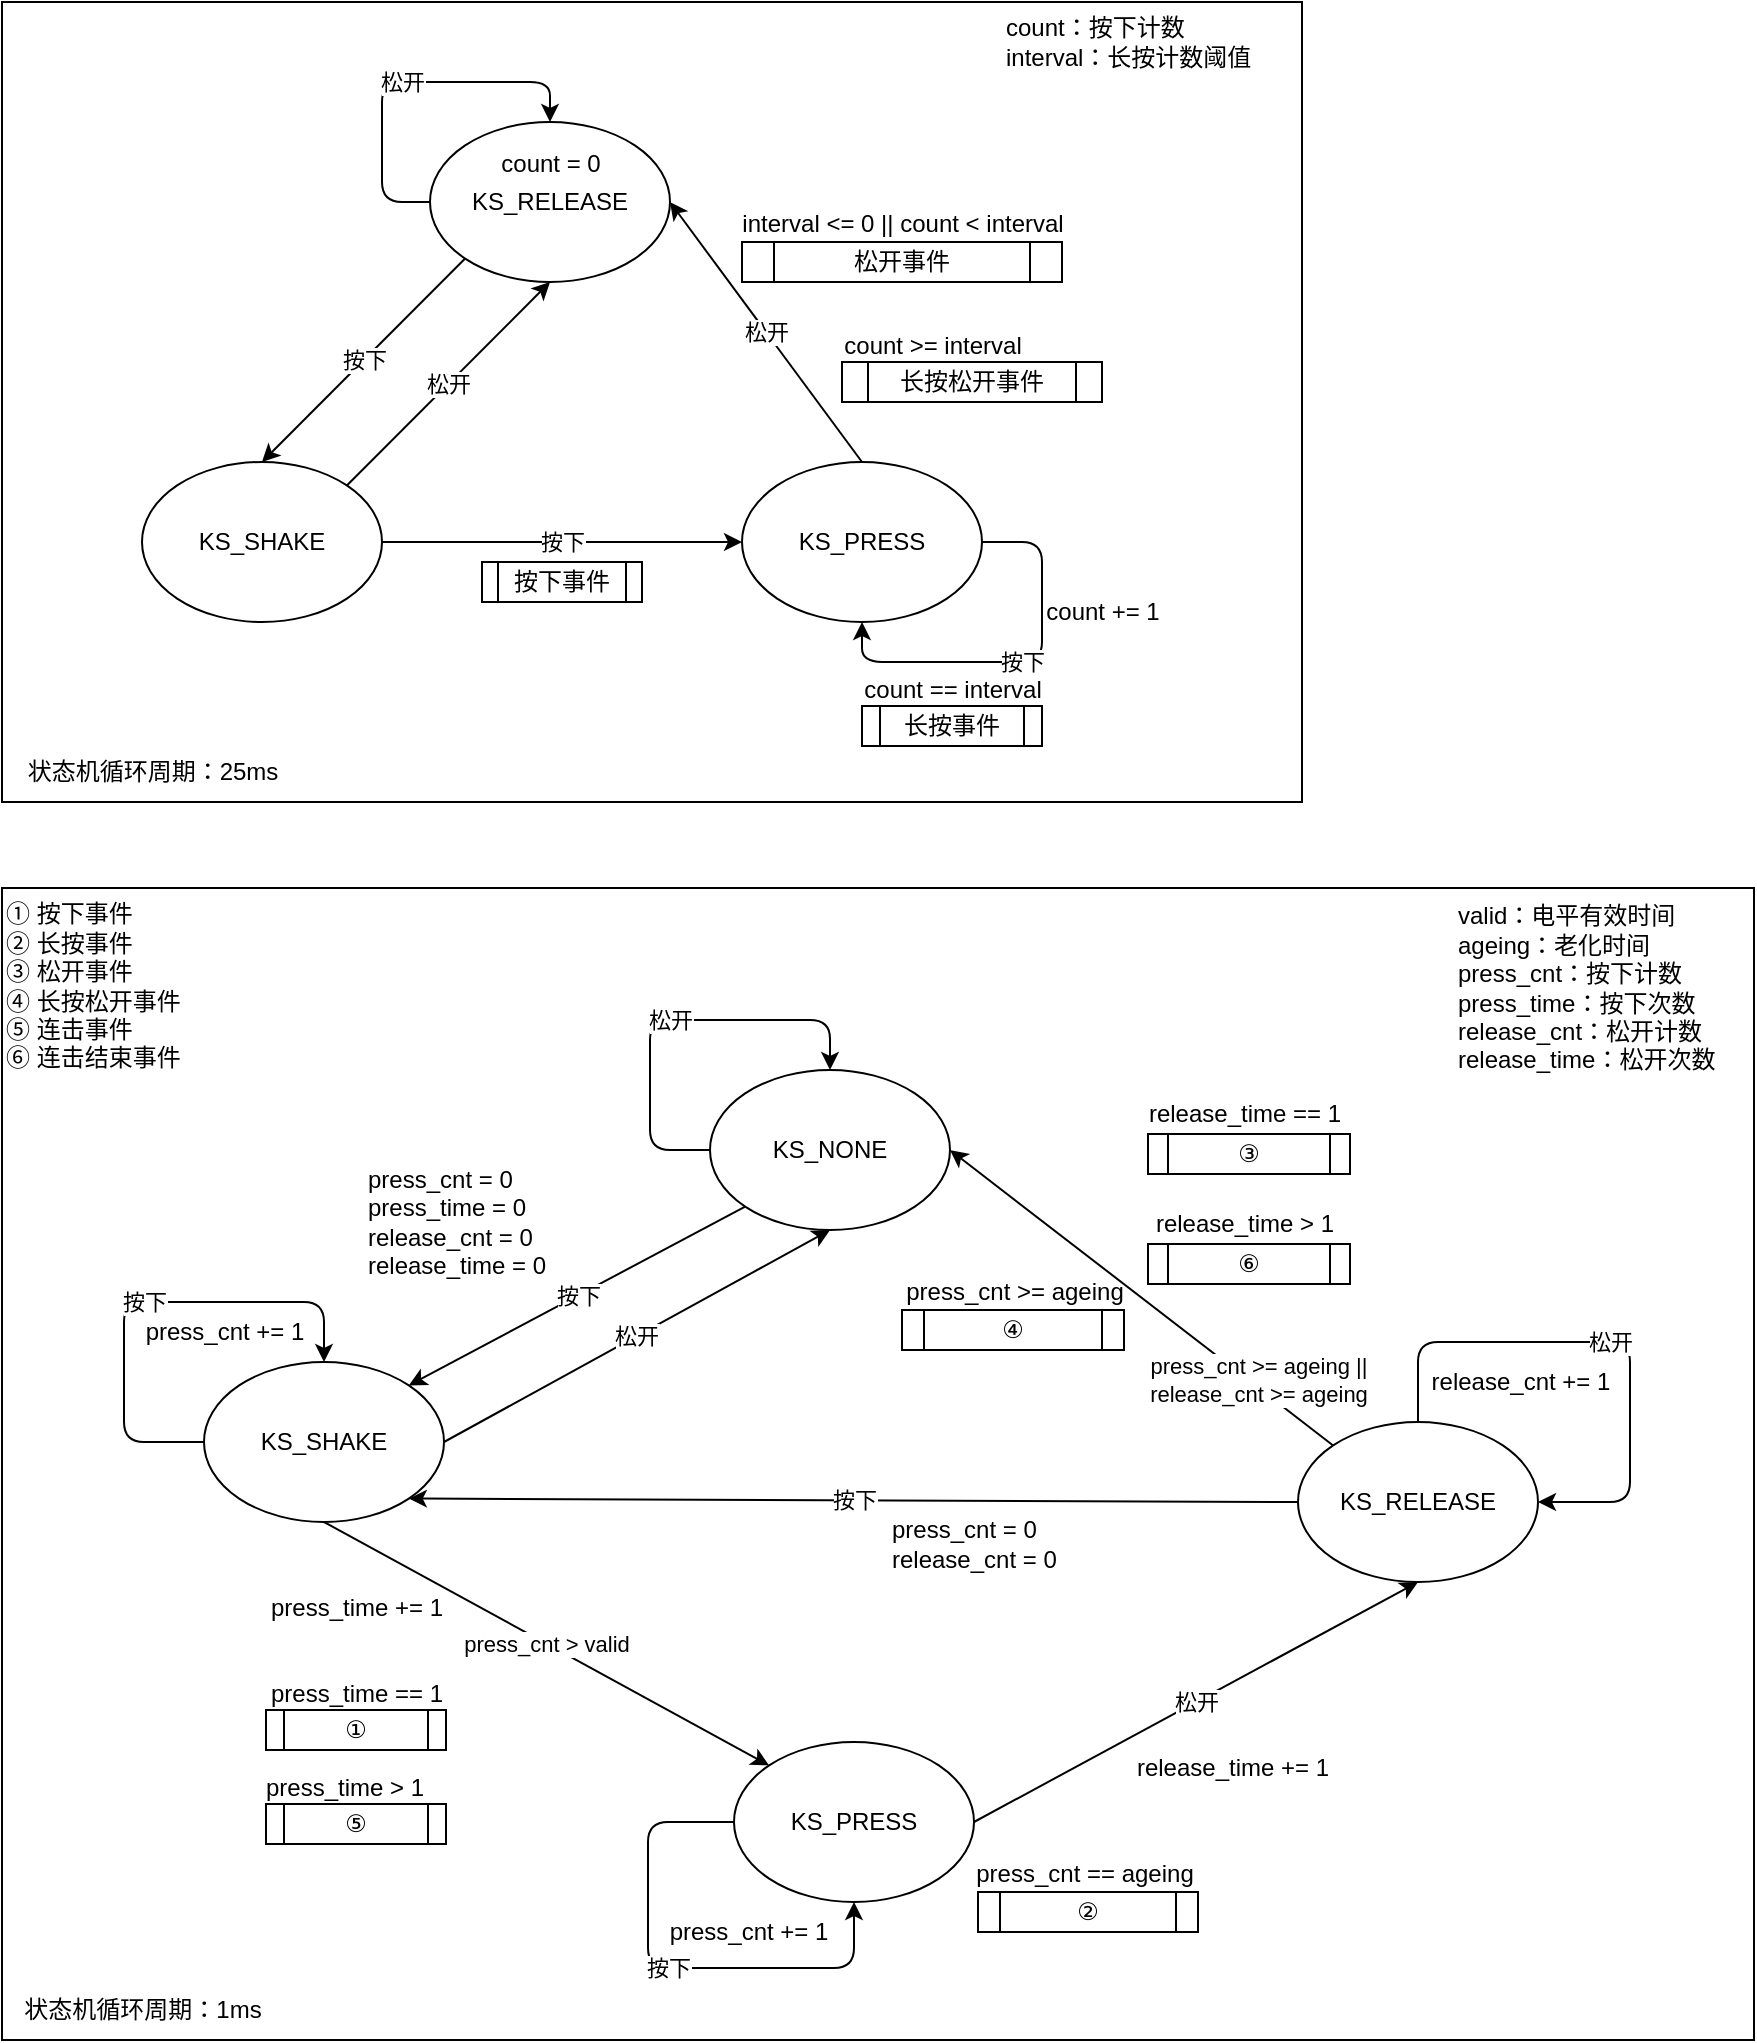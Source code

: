 <mxfile>
    <diagram id="w0WzLo0ZREsD_WSiPtJk" name="第 1 页">
        <mxGraphModel dx="797" dy="583" grid="0" gridSize="10" guides="1" tooltips="1" connect="1" arrows="1" fold="1" page="0" pageScale="1" pageWidth="827" pageHeight="1169" math="0" shadow="0">
            <root>
                <mxCell id="0"/>
                <mxCell id="1" parent="0"/>
                <mxCell id="98" value="" style="rounded=0;whiteSpace=wrap;html=1;" parent="1" vertex="1">
                    <mxGeometry x="89" y="453" width="876" height="576" as="geometry"/>
                </mxCell>
                <mxCell id="40" value="" style="rounded=0;whiteSpace=wrap;html=1;labelBackgroundColor=none;labelBorderColor=none;" parent="1" vertex="1">
                    <mxGeometry x="89" y="10" width="650" height="400" as="geometry"/>
                </mxCell>
                <mxCell id="20" value="松开" style="edgeStyle=none;html=1;exitX=0;exitY=0.5;exitDx=0;exitDy=0;entryX=0.5;entryY=0;entryDx=0;entryDy=0;" parent="1" source="17" target="17" edge="1">
                    <mxGeometry relative="1" as="geometry">
                        <mxPoint x="249" y="110" as="targetPoint"/>
                        <Array as="points">
                            <mxPoint x="279" y="110"/>
                            <mxPoint x="279" y="50"/>
                            <mxPoint x="363" y="50"/>
                        </Array>
                    </mxGeometry>
                </mxCell>
                <mxCell id="22" value="按下" style="edgeStyle=none;html=1;exitX=0;exitY=1;exitDx=0;exitDy=0;entryX=0.5;entryY=0;entryDx=0;entryDy=0;" parent="1" source="17" target="18" edge="1">
                    <mxGeometry relative="1" as="geometry"/>
                </mxCell>
                <mxCell id="17" value="KS_RELEASE" style="ellipse;whiteSpace=wrap;html=1;" parent="1" vertex="1">
                    <mxGeometry x="303" y="70" width="120" height="80" as="geometry"/>
                </mxCell>
                <mxCell id="23" value="松开" style="edgeStyle=none;html=1;exitX=1;exitY=0;exitDx=0;exitDy=0;entryX=0.5;entryY=1;entryDx=0;entryDy=0;" parent="1" source="18" target="17" edge="1">
                    <mxGeometry relative="1" as="geometry"/>
                </mxCell>
                <mxCell id="24" value="按下" style="edgeStyle=none;html=1;exitX=1;exitY=0.5;exitDx=0;exitDy=0;entryX=0;entryY=0.5;entryDx=0;entryDy=0;" parent="1" source="18" target="19" edge="1">
                    <mxGeometry relative="1" as="geometry"/>
                </mxCell>
                <mxCell id="18" value="KS_SHAKE" style="ellipse;whiteSpace=wrap;html=1;" parent="1" vertex="1">
                    <mxGeometry x="159" y="240" width="120" height="80" as="geometry"/>
                </mxCell>
                <mxCell id="31" value="松开" style="edgeStyle=none;html=1;exitX=0.5;exitY=0;exitDx=0;exitDy=0;entryX=1;entryY=0.5;entryDx=0;entryDy=0;" parent="1" source="19" target="17" edge="1">
                    <mxGeometry relative="1" as="geometry"/>
                </mxCell>
                <mxCell id="19" value="KS_PRESS" style="ellipse;whiteSpace=wrap;html=1;" parent="1" vertex="1">
                    <mxGeometry x="459" y="240" width="120" height="80" as="geometry"/>
                </mxCell>
                <mxCell id="26" value="按下事件" style="shape=process;whiteSpace=wrap;html=1;backgroundOutline=1;" parent="1" vertex="1">
                    <mxGeometry x="329" y="290" width="80" height="20" as="geometry"/>
                </mxCell>
                <mxCell id="27" value="按下" style="edgeStyle=none;html=1;exitX=1;exitY=0.5;exitDx=0;exitDy=0;entryX=0.5;entryY=1;entryDx=0;entryDy=0;" parent="1" source="19" target="19" edge="1">
                    <mxGeometry relative="1" as="geometry">
                        <Array as="points">
                            <mxPoint x="609" y="280"/>
                            <mxPoint x="609" y="340"/>
                            <mxPoint x="519" y="340"/>
                        </Array>
                    </mxGeometry>
                </mxCell>
                <mxCell id="28" value="count += 1" style="text;html=1;align=center;verticalAlign=middle;resizable=0;points=[];autosize=1;strokeColor=none;fillColor=none;" parent="1" vertex="1">
                    <mxGeometry x="599" y="300" width="80" height="30" as="geometry"/>
                </mxCell>
                <mxCell id="29" value="长按事件" style="shape=process;whiteSpace=wrap;html=1;backgroundOutline=1;" parent="1" vertex="1">
                    <mxGeometry x="519" y="362" width="90" height="20" as="geometry"/>
                </mxCell>
                <mxCell id="30" value="count == interval" style="text;html=1;align=center;verticalAlign=middle;resizable=0;points=[];autosize=1;strokeColor=none;fillColor=none;" parent="1" vertex="1">
                    <mxGeometry x="509" y="339" width="110" height="30" as="geometry"/>
                </mxCell>
                <mxCell id="32" value="松开事件" style="shape=process;whiteSpace=wrap;html=1;backgroundOutline=1;" parent="1" vertex="1">
                    <mxGeometry x="459" y="130" width="160" height="20" as="geometry"/>
                </mxCell>
                <mxCell id="33" value="interval &amp;lt;= 0 || count &amp;lt; interval" style="text;html=1;align=center;verticalAlign=middle;resizable=0;points=[];autosize=1;strokeColor=none;fillColor=none;" parent="1" vertex="1">
                    <mxGeometry x="449" y="106" width="180" height="30" as="geometry"/>
                </mxCell>
                <mxCell id="35" value="长按松开事件" style="shape=process;whiteSpace=wrap;html=1;backgroundOutline=1;" parent="1" vertex="1">
                    <mxGeometry x="509" y="190" width="130" height="20" as="geometry"/>
                </mxCell>
                <mxCell id="36" value="count &amp;gt;= interval" style="text;html=1;align=center;verticalAlign=middle;resizable=0;points=[];autosize=1;strokeColor=none;fillColor=none;" parent="1" vertex="1">
                    <mxGeometry x="499" y="167" width="110" height="30" as="geometry"/>
                </mxCell>
                <mxCell id="37" value="count = 0" style="text;html=1;align=center;verticalAlign=middle;resizable=0;points=[];autosize=1;strokeColor=none;fillColor=none;" parent="1" vertex="1">
                    <mxGeometry x="328" y="76" width="70" height="30" as="geometry"/>
                </mxCell>
                <mxCell id="38" value="状态机循环周期：25ms" style="text;html=1;align=center;verticalAlign=middle;resizable=0;points=[];autosize=1;strokeColor=none;fillColor=none;" parent="1" vertex="1">
                    <mxGeometry x="89" y="380" width="150" height="30" as="geometry"/>
                </mxCell>
                <mxCell id="39" value="count：按下计数&lt;br&gt;interval：长按计数阈值" style="text;html=1;align=left;verticalAlign=middle;resizable=0;points=[];autosize=1;strokeColor=none;fillColor=none;" parent="1" vertex="1">
                    <mxGeometry x="589" y="10" width="150" height="40" as="geometry"/>
                </mxCell>
                <mxCell id="49" value="按下" style="edgeStyle=none;html=1;exitX=0;exitY=1;exitDx=0;exitDy=0;entryX=1;entryY=0;entryDx=0;entryDy=0;" parent="1" source="42" target="44" edge="1">
                    <mxGeometry relative="1" as="geometry"/>
                </mxCell>
                <mxCell id="42" value="KS_NONE" style="ellipse;whiteSpace=wrap;html=1;labelBackgroundColor=none;labelBorderColor=none;" parent="1" vertex="1">
                    <mxGeometry x="443" y="544" width="120" height="80" as="geometry"/>
                </mxCell>
                <mxCell id="77" value="按下" style="edgeStyle=none;html=1;exitX=0;exitY=0.5;exitDx=0;exitDy=0;entryX=1;entryY=1;entryDx=0;entryDy=0;" parent="1" source="43" target="44" edge="1">
                    <mxGeometry relative="1" as="geometry"/>
                </mxCell>
                <mxCell id="83" value="press_cnt &amp;gt;= ageing ||&lt;br&gt;release_cnt &amp;gt;= ageing" style="edgeStyle=none;html=1;exitX=0;exitY=0;exitDx=0;exitDy=0;entryX=1;entryY=0.5;entryDx=0;entryDy=0;align=center;" parent="1" source="43" target="42" edge="1">
                    <mxGeometry x="-0.586" y="-4" relative="1" as="geometry">
                        <mxPoint y="1" as="offset"/>
                        <mxPoint x="541" y="595" as="targetPoint"/>
                    </mxGeometry>
                </mxCell>
                <mxCell id="43" value="KS_RELEASE" style="ellipse;whiteSpace=wrap;html=1;labelBackgroundColor=none;labelBorderColor=none;" parent="1" vertex="1">
                    <mxGeometry x="737" y="720" width="120" height="80" as="geometry"/>
                </mxCell>
                <mxCell id="53" value="松开" style="edgeStyle=none;html=1;exitX=1;exitY=0.5;exitDx=0;exitDy=0;entryX=0.5;entryY=1;entryDx=0;entryDy=0;" parent="1" source="44" target="42" edge="1">
                    <mxGeometry relative="1" as="geometry"/>
                </mxCell>
                <mxCell id="60" value="press_cnt &amp;gt; valid" style="edgeStyle=none;html=1;exitX=0.5;exitY=1;exitDx=0;exitDy=0;entryX=0;entryY=0;entryDx=0;entryDy=0;" parent="1" source="44" target="45" edge="1">
                    <mxGeometry relative="1" as="geometry"/>
                </mxCell>
                <mxCell id="44" value="KS_SHAKE" style="ellipse;whiteSpace=wrap;html=1;labelBackgroundColor=none;labelBorderColor=none;" parent="1" vertex="1">
                    <mxGeometry x="190" y="690" width="120" height="80" as="geometry"/>
                </mxCell>
                <mxCell id="73" value="松开" style="edgeStyle=none;html=1;exitX=1;exitY=0.5;exitDx=0;exitDy=0;entryX=0.5;entryY=1;entryDx=0;entryDy=0;" parent="1" source="45" target="43" edge="1">
                    <mxGeometry relative="1" as="geometry">
                        <mxPoint x="544" y="927" as="sourcePoint"/>
                    </mxGeometry>
                </mxCell>
                <mxCell id="45" value="KS_PRESS" style="ellipse;whiteSpace=wrap;html=1;labelBackgroundColor=none;labelBorderColor=none;" parent="1" vertex="1">
                    <mxGeometry x="455" y="880" width="120" height="80" as="geometry"/>
                </mxCell>
                <mxCell id="46" value="松开" style="edgeStyle=none;html=1;exitX=0;exitY=0.5;exitDx=0;exitDy=0;entryX=0.5;entryY=0;entryDx=0;entryDy=0;" parent="1" source="42" target="42" edge="1">
                    <mxGeometry relative="1" as="geometry">
                        <Array as="points">
                            <mxPoint x="413" y="584"/>
                            <mxPoint x="413" y="519"/>
                            <mxPoint x="503" y="519"/>
                        </Array>
                    </mxGeometry>
                </mxCell>
                <mxCell id="50" value="① 按下事件&lt;br&gt;② 长按事件&lt;br&gt;③ 松开事件&lt;br&gt;④ 长按松开事件&lt;br&gt;⑤ 连击事件&lt;br&gt;⑥ 连击结束事件" style="text;html=1;align=left;verticalAlign=middle;resizable=0;points=[];autosize=1;strokeColor=none;fillColor=none;" parent="1" vertex="1">
                    <mxGeometry x="89" y="453" width="105" height="98" as="geometry"/>
                </mxCell>
                <mxCell id="51" value="valid：电平有效时间&lt;br&gt;ageing：老化时间&lt;br&gt;press_cnt：按下计数&lt;br&gt;press_time：按下次数&lt;br&gt;release_cnt：松开计数&lt;br&gt;release_time：松开次数" style="text;html=1;align=left;verticalAlign=middle;resizable=0;points=[];autosize=1;strokeColor=none;fillColor=none;" parent="1" vertex="1">
                    <mxGeometry x="815" y="453" width="150" height="100" as="geometry"/>
                </mxCell>
                <mxCell id="52" value="press_cnt = 0&lt;br&gt;press_time = 0&lt;br&gt;release_cnt = 0&lt;br&gt;release_time = 0" style="text;html=1;align=left;verticalAlign=middle;resizable=0;points=[];autosize=1;strokeColor=none;fillColor=none;" parent="1" vertex="1">
                    <mxGeometry x="270" y="585" width="110" height="70" as="geometry"/>
                </mxCell>
                <mxCell id="54" value="按下" style="edgeStyle=none;html=1;exitX=0;exitY=0.5;exitDx=0;exitDy=0;entryX=0.5;entryY=0;entryDx=0;entryDy=0;" parent="1" source="44" target="44" edge="1">
                    <mxGeometry relative="1" as="geometry">
                        <Array as="points">
                            <mxPoint x="150" y="730"/>
                            <mxPoint x="150" y="660"/>
                            <mxPoint x="250" y="660"/>
                        </Array>
                    </mxGeometry>
                </mxCell>
                <mxCell id="56" value="press_cnt += 1" style="text;html=1;align=center;verticalAlign=middle;resizable=0;points=[];autosize=1;strokeColor=none;fillColor=none;" parent="1" vertex="1">
                    <mxGeometry x="150" y="660" width="100" height="30" as="geometry"/>
                </mxCell>
                <mxCell id="61" value="press_time += 1" style="text;html=1;align=center;verticalAlign=middle;resizable=0;points=[];autosize=1;strokeColor=none;fillColor=none;" parent="1" vertex="1">
                    <mxGeometry x="211" y="798" width="110" height="30" as="geometry"/>
                </mxCell>
                <mxCell id="62" value="①" style="shape=process;whiteSpace=wrap;html=1;backgroundOutline=1;labelBackgroundColor=none;labelBorderColor=none;" parent="1" vertex="1">
                    <mxGeometry x="221" y="864" width="90" height="20" as="geometry"/>
                </mxCell>
                <mxCell id="64" value="press_time == 1" style="text;html=1;align=center;verticalAlign=middle;resizable=0;points=[];autosize=1;strokeColor=none;fillColor=none;" parent="1" vertex="1">
                    <mxGeometry x="211" y="841" width="110" height="30" as="geometry"/>
                </mxCell>
                <mxCell id="65" value="⑤" style="shape=process;whiteSpace=wrap;html=1;backgroundOutline=1;labelBackgroundColor=none;labelBorderColor=none;" parent="1" vertex="1">
                    <mxGeometry x="221" y="911" width="90" height="20" as="geometry"/>
                </mxCell>
                <mxCell id="66" value="press_time &amp;gt; 1" style="text;html=1;align=center;verticalAlign=middle;resizable=0;points=[];autosize=1;strokeColor=none;fillColor=none;" parent="1" vertex="1">
                    <mxGeometry x="210" y="888" width="100" height="30" as="geometry"/>
                </mxCell>
                <mxCell id="68" value="按下" style="edgeStyle=none;html=1;exitX=0;exitY=0.5;exitDx=0;exitDy=0;entryX=0.5;entryY=1;entryDx=0;entryDy=0;" parent="1" source="45" target="45" edge="1">
                    <mxGeometry relative="1" as="geometry">
                        <Array as="points">
                            <mxPoint x="412" y="920"/>
                            <mxPoint x="412" y="993"/>
                            <mxPoint x="515" y="993"/>
                        </Array>
                    </mxGeometry>
                </mxCell>
                <mxCell id="69" value="press_cnt += 1" style="text;html=1;align=center;verticalAlign=middle;resizable=0;points=[];autosize=1;strokeColor=none;fillColor=none;" parent="1" vertex="1">
                    <mxGeometry x="412" y="960" width="100" height="30" as="geometry"/>
                </mxCell>
                <mxCell id="70" value="松开" style="edgeStyle=none;html=1;exitX=0.5;exitY=0;exitDx=0;exitDy=0;entryX=1;entryY=0.5;entryDx=0;entryDy=0;" parent="1" source="43" target="43" edge="1">
                    <mxGeometry relative="1" as="geometry">
                        <Array as="points">
                            <mxPoint x="797" y="680"/>
                            <mxPoint x="903" y="680"/>
                            <mxPoint x="903" y="760"/>
                        </Array>
                    </mxGeometry>
                </mxCell>
                <mxCell id="71" value="release_cnt += 1" style="text;html=1;align=center;verticalAlign=middle;resizable=0;points=[];autosize=1;strokeColor=none;fillColor=none;" parent="1" vertex="1">
                    <mxGeometry x="793" y="685" width="110" height="30" as="geometry"/>
                </mxCell>
                <mxCell id="74" value="release_time += 1" style="text;html=1;align=center;verticalAlign=middle;resizable=0;points=[];autosize=1;strokeColor=none;fillColor=none;" parent="1" vertex="1">
                    <mxGeometry x="644" y="878" width="120" height="30" as="geometry"/>
                </mxCell>
                <mxCell id="75" value="②" style="shape=process;whiteSpace=wrap;html=1;backgroundOutline=1;labelBackgroundColor=none;labelBorderColor=none;" parent="1" vertex="1">
                    <mxGeometry x="577" y="955" width="110" height="20" as="geometry"/>
                </mxCell>
                <mxCell id="76" value="press_cnt == ageing" style="text;html=1;align=center;verticalAlign=middle;resizable=0;points=[];autosize=1;strokeColor=none;fillColor=none;" parent="1" vertex="1">
                    <mxGeometry x="565" y="931" width="130" height="30" as="geometry"/>
                </mxCell>
                <mxCell id="80" value="press_cnt = 0&lt;br&gt;release_cnt = 0" style="text;html=1;align=left;verticalAlign=middle;resizable=0;points=[];autosize=1;strokeColor=none;fillColor=none;" parent="1" vertex="1">
                    <mxGeometry x="532" y="760" width="100" height="41" as="geometry"/>
                </mxCell>
                <mxCell id="85" value="press_cnt &amp;gt;= ageing" style="text;html=1;align=center;verticalAlign=middle;resizable=0;points=[];autosize=1;strokeColor=none;fillColor=none;" parent="1" vertex="1">
                    <mxGeometry x="529.5" y="640" width="130" height="30" as="geometry"/>
                </mxCell>
                <mxCell id="86" value="④" style="shape=process;whiteSpace=wrap;html=1;backgroundOutline=1;labelBackgroundColor=none;labelBorderColor=none;" parent="1" vertex="1">
                    <mxGeometry x="539" y="664" width="111" height="20" as="geometry"/>
                </mxCell>
                <mxCell id="90" value="③" style="shape=process;whiteSpace=wrap;html=1;backgroundOutline=1;labelBackgroundColor=none;labelBorderColor=none;" parent="1" vertex="1">
                    <mxGeometry x="662" y="576" width="101" height="20" as="geometry"/>
                </mxCell>
                <mxCell id="91" value="release_time == 1" style="text;html=1;align=center;verticalAlign=middle;resizable=0;points=[];autosize=1;strokeColor=none;fillColor=none;" parent="1" vertex="1">
                    <mxGeometry x="650" y="551" width="120" height="30" as="geometry"/>
                </mxCell>
                <mxCell id="94" value="⑥" style="shape=process;whiteSpace=wrap;html=1;backgroundOutline=1;labelBackgroundColor=none;labelBorderColor=none;" parent="1" vertex="1">
                    <mxGeometry x="662" y="631" width="101" height="20" as="geometry"/>
                </mxCell>
                <mxCell id="95" value="release_time &amp;gt; 1" style="text;html=1;align=center;verticalAlign=middle;resizable=0;points=[];autosize=1;strokeColor=none;fillColor=none;" parent="1" vertex="1">
                    <mxGeometry x="655" y="606" width="110" height="30" as="geometry"/>
                </mxCell>
                <mxCell id="96" value="状态机循环周期：1ms" style="text;html=1;align=center;verticalAlign=middle;resizable=0;points=[];autosize=1;strokeColor=none;fillColor=none;" parent="1" vertex="1">
                    <mxGeometry x="89" y="999" width="140" height="30" as="geometry"/>
                </mxCell>
            </root>
        </mxGraphModel>
    </diagram>
</mxfile>